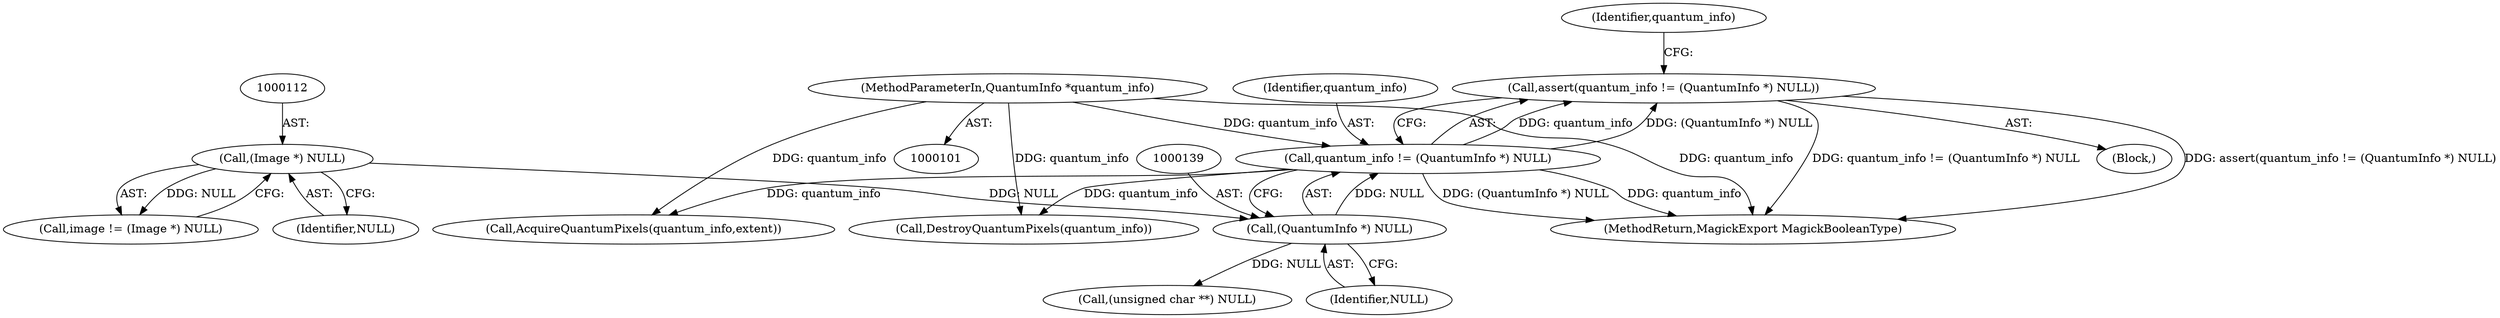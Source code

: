 digraph "0_ImageMagick_c4e63ad30bc42da691f2b5f82a24516dd6b4dc70_0@API" {
"1000135" [label="(Call,assert(quantum_info != (QuantumInfo *) NULL))"];
"1000136" [label="(Call,quantum_info != (QuantumInfo *) NULL)"];
"1000103" [label="(MethodParameterIn,QuantumInfo *quantum_info)"];
"1000138" [label="(Call,(QuantumInfo *) NULL)"];
"1000111" [label="(Call,(Image *) NULL)"];
"1000135" [label="(Call,assert(quantum_info != (QuantumInfo *) NULL))"];
"1000109" [label="(Call,image != (Image *) NULL)"];
"1000193" [label="(Call,(unsigned char **) NULL)"];
"1000138" [label="(Call,(QuantumInfo *) NULL)"];
"1000111" [label="(Call,(Image *) NULL)"];
"1000113" [label="(Identifier,NULL)"];
"1000103" [label="(MethodParameterIn,QuantumInfo *quantum_info)"];
"1000105" [label="(Block,)"];
"1000136" [label="(Call,quantum_info != (QuantumInfo *) NULL)"];
"1000140" [label="(Identifier,NULL)"];
"1000240" [label="(MethodReturn,MagickExport MagickBooleanType)"];
"1000237" [label="(Call,AcquireQuantumPixels(quantum_info,extent))"];
"1000196" [label="(Call,DestroyQuantumPixels(quantum_info))"];
"1000144" [label="(Identifier,quantum_info)"];
"1000137" [label="(Identifier,quantum_info)"];
"1000135" -> "1000105"  [label="AST: "];
"1000135" -> "1000136"  [label="CFG: "];
"1000136" -> "1000135"  [label="AST: "];
"1000144" -> "1000135"  [label="CFG: "];
"1000135" -> "1000240"  [label="DDG: assert(quantum_info != (QuantumInfo *) NULL)"];
"1000135" -> "1000240"  [label="DDG: quantum_info != (QuantumInfo *) NULL"];
"1000136" -> "1000135"  [label="DDG: quantum_info"];
"1000136" -> "1000135"  [label="DDG: (QuantumInfo *) NULL"];
"1000136" -> "1000138"  [label="CFG: "];
"1000137" -> "1000136"  [label="AST: "];
"1000138" -> "1000136"  [label="AST: "];
"1000136" -> "1000240"  [label="DDG: (QuantumInfo *) NULL"];
"1000136" -> "1000240"  [label="DDG: quantum_info"];
"1000103" -> "1000136"  [label="DDG: quantum_info"];
"1000138" -> "1000136"  [label="DDG: NULL"];
"1000136" -> "1000196"  [label="DDG: quantum_info"];
"1000136" -> "1000237"  [label="DDG: quantum_info"];
"1000103" -> "1000101"  [label="AST: "];
"1000103" -> "1000240"  [label="DDG: quantum_info"];
"1000103" -> "1000196"  [label="DDG: quantum_info"];
"1000103" -> "1000237"  [label="DDG: quantum_info"];
"1000138" -> "1000140"  [label="CFG: "];
"1000139" -> "1000138"  [label="AST: "];
"1000140" -> "1000138"  [label="AST: "];
"1000111" -> "1000138"  [label="DDG: NULL"];
"1000138" -> "1000193"  [label="DDG: NULL"];
"1000111" -> "1000109"  [label="AST: "];
"1000111" -> "1000113"  [label="CFG: "];
"1000112" -> "1000111"  [label="AST: "];
"1000113" -> "1000111"  [label="AST: "];
"1000109" -> "1000111"  [label="CFG: "];
"1000111" -> "1000109"  [label="DDG: NULL"];
}
